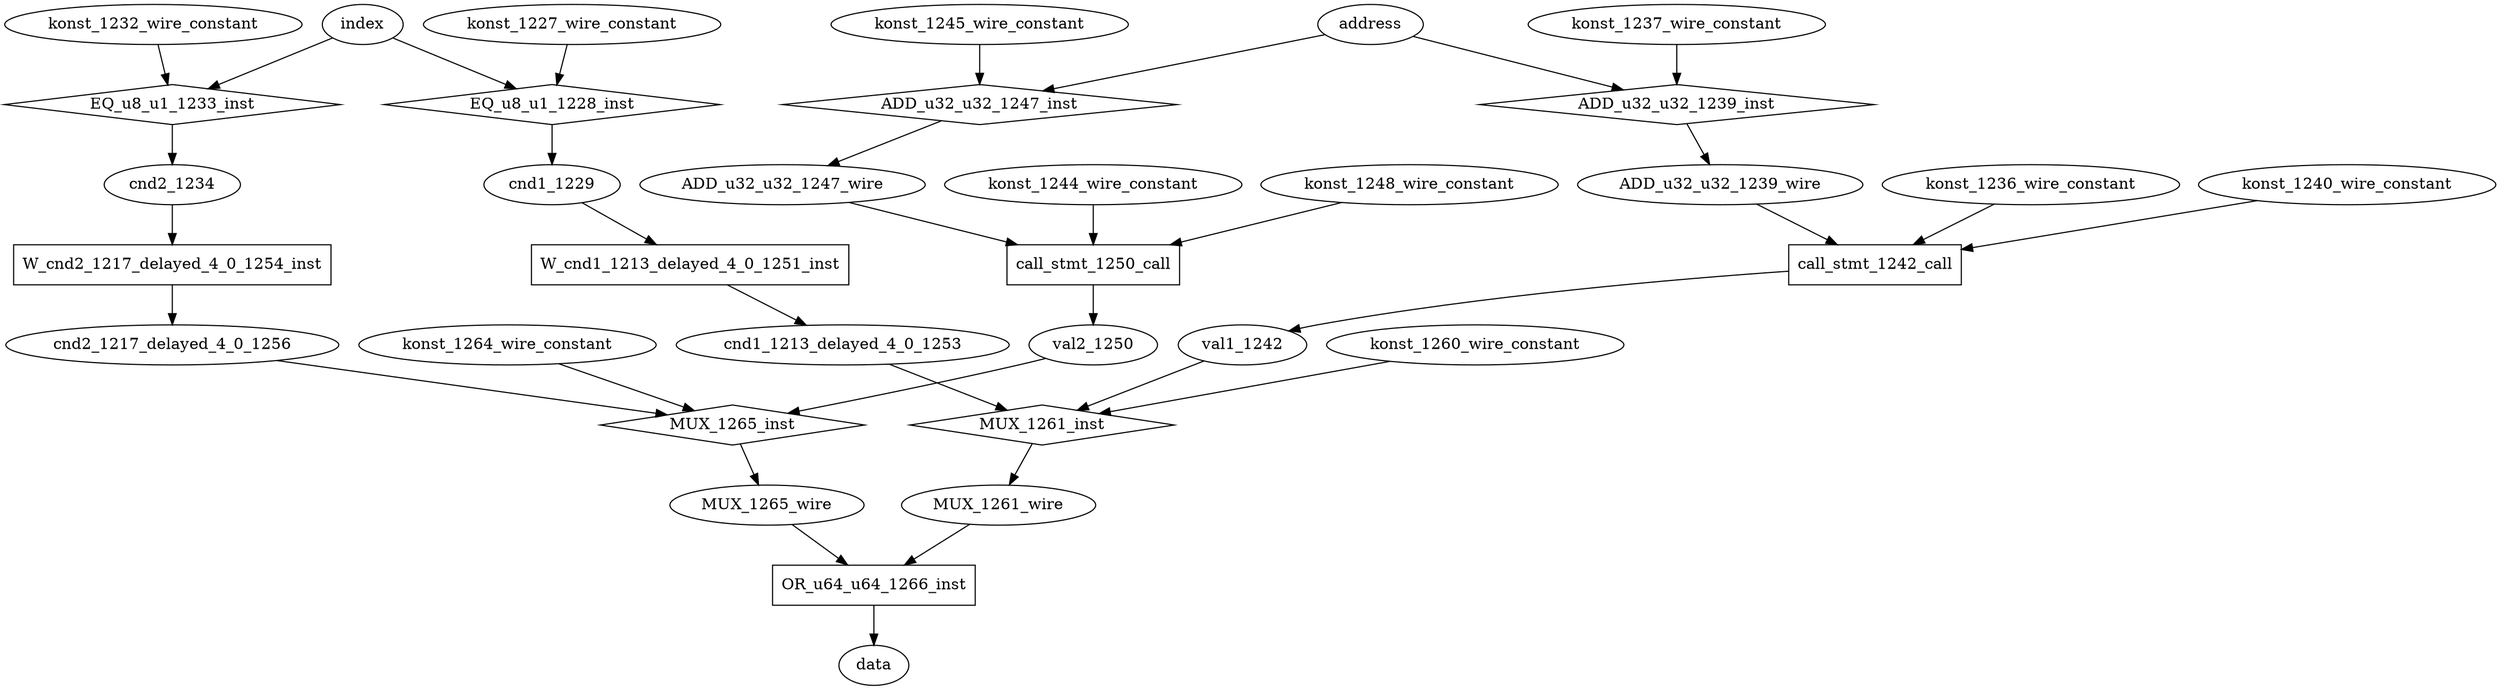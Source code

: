digraph data_path {
  ADD_u32_u32_1239_wire [shape=ellipse];
  ADD_u32_u32_1247_wire [shape=ellipse];
  MUX_1261_wire [shape=ellipse];
  MUX_1265_wire [shape=ellipse];
  cnd1_1213_delayed_4_0_1253 [shape=ellipse];
  cnd1_1229 [shape=ellipse];
  cnd2_1217_delayed_4_0_1256 [shape=ellipse];
  cnd2_1234 [shape=ellipse];
  konst_1227_wire_constant [shape=ellipse];
  konst_1232_wire_constant [shape=ellipse];
  konst_1236_wire_constant [shape=ellipse];
  konst_1237_wire_constant [shape=ellipse];
  konst_1240_wire_constant [shape=ellipse];
  konst_1244_wire_constant [shape=ellipse];
  konst_1245_wire_constant [shape=ellipse];
  konst_1248_wire_constant [shape=ellipse];
  konst_1260_wire_constant [shape=ellipse];
  konst_1264_wire_constant [shape=ellipse];
  val1_1242 [shape=ellipse];
  val2_1250 [shape=ellipse];
  ADD_u32_u32_1239_inst [shape=diamond];
address  -> ADD_u32_u32_1239_inst;
konst_1237_wire_constant  -> ADD_u32_u32_1239_inst;
ADD_u32_u32_1239_inst -> ADD_u32_u32_1239_wire;
  ADD_u32_u32_1247_inst [shape=diamond];
address  -> ADD_u32_u32_1247_inst;
konst_1245_wire_constant  -> ADD_u32_u32_1247_inst;
ADD_u32_u32_1247_inst -> ADD_u32_u32_1247_wire;
  EQ_u8_u1_1228_inst [shape=diamond];
index  -> EQ_u8_u1_1228_inst;
konst_1227_wire_constant  -> EQ_u8_u1_1228_inst;
EQ_u8_u1_1228_inst -> cnd1_1229;
  EQ_u8_u1_1233_inst [shape=diamond];
index  -> EQ_u8_u1_1233_inst;
konst_1232_wire_constant  -> EQ_u8_u1_1233_inst;
EQ_u8_u1_1233_inst -> cnd2_1234;
  MUX_1261_inst [shape=diamond];
cnd1_1213_delayed_4_0_1253  -> MUX_1261_inst;
val1_1242  -> MUX_1261_inst;
konst_1260_wire_constant  -> MUX_1261_inst;
MUX_1261_inst -> MUX_1261_wire;
  MUX_1265_inst [shape=diamond];
cnd2_1217_delayed_4_0_1256  -> MUX_1265_inst;
val2_1250  -> MUX_1265_inst;
konst_1264_wire_constant  -> MUX_1265_inst;
MUX_1265_inst -> MUX_1265_wire;
  OR_u64_u64_1266_inst [shape=rectangle];
MUX_1261_wire  -> OR_u64_u64_1266_inst;
MUX_1265_wire  -> OR_u64_u64_1266_inst;
OR_u64_u64_1266_inst -> data;
  W_cnd1_1213_delayed_4_0_1251_inst [shape=rectangle];
cnd1_1229  -> W_cnd1_1213_delayed_4_0_1251_inst;
W_cnd1_1213_delayed_4_0_1251_inst -> cnd1_1213_delayed_4_0_1253;
  W_cnd2_1217_delayed_4_0_1254_inst [shape=rectangle];
cnd2_1234  -> W_cnd2_1217_delayed_4_0_1254_inst;
W_cnd2_1217_delayed_4_0_1254_inst -> cnd2_1217_delayed_4_0_1256;
  call_stmt_1242_call [shape=rectangle];
konst_1236_wire_constant  -> call_stmt_1242_call;
ADD_u32_u32_1239_wire  -> call_stmt_1242_call;
konst_1240_wire_constant  -> call_stmt_1242_call;
call_stmt_1242_call -> val1_1242;
  call_stmt_1250_call [shape=rectangle];
konst_1244_wire_constant  -> call_stmt_1250_call;
ADD_u32_u32_1247_wire  -> call_stmt_1250_call;
konst_1248_wire_constant  -> call_stmt_1250_call;
call_stmt_1250_call -> val2_1250;
}
